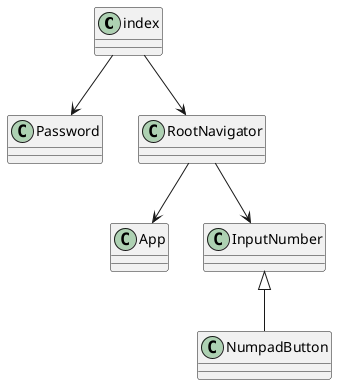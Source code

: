 @startuml

class index
class Password
class RootNavigator
class App
class InputNumber
class NumpadButton

index --> RootNavigator
index --> Password
RootNavigator --> App
RootNavigator --> InputNumber

InputNumber <|-- NumpadButton
@enduml
